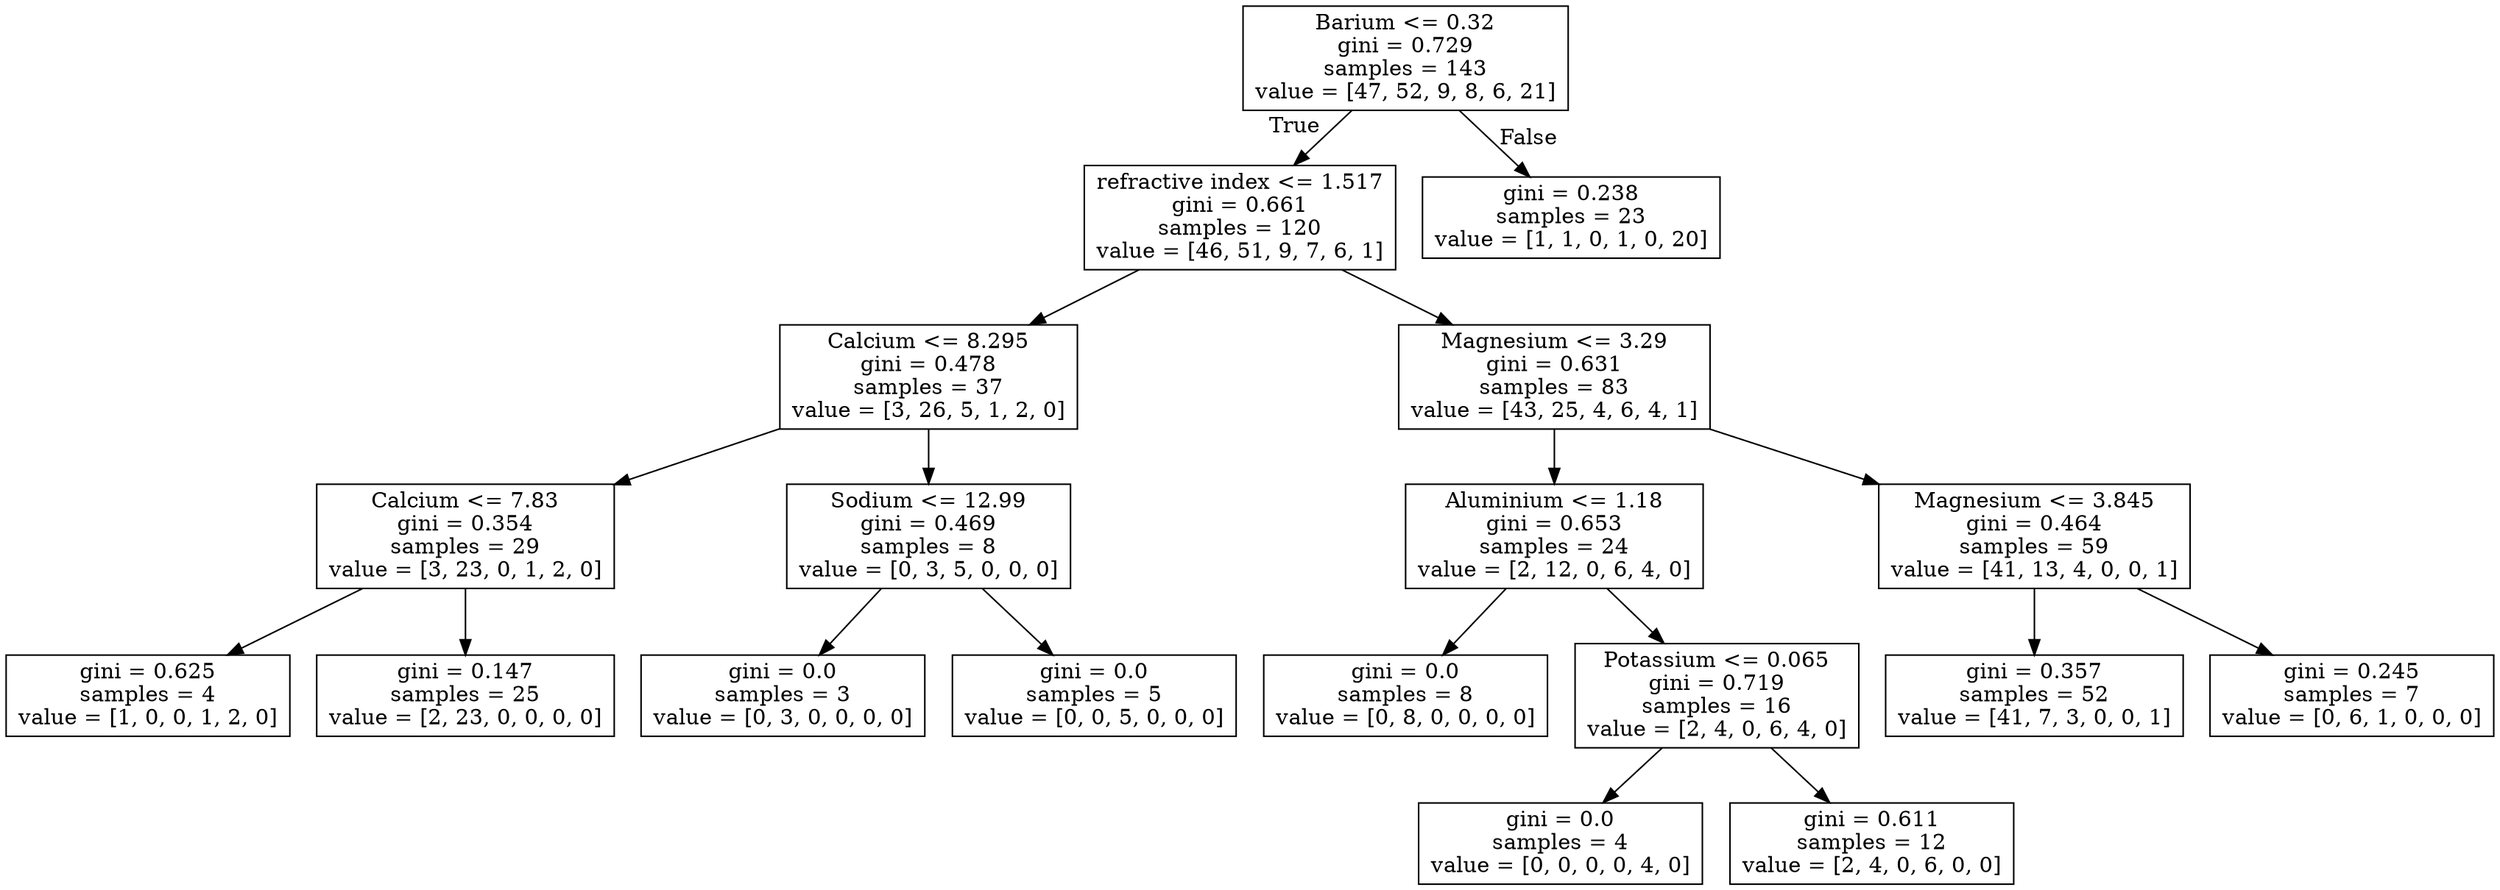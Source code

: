 digraph Tree {
node [shape=box] ;
0 [label="Barium <= 0.32\ngini = 0.729\nsamples = 143\nvalue = [47, 52, 9, 8, 6, 21]"] ;
1 [label="refractive index <= 1.517\ngini = 0.661\nsamples = 120\nvalue = [46, 51, 9, 7, 6, 1]"] ;
0 -> 1 [labeldistance=2.5, labelangle=45, headlabel="True"] ;
2 [label="Calcium <= 8.295\ngini = 0.478\nsamples = 37\nvalue = [3, 26, 5, 1, 2, 0]"] ;
1 -> 2 ;
3 [label="Calcium <= 7.83\ngini = 0.354\nsamples = 29\nvalue = [3, 23, 0, 1, 2, 0]"] ;
2 -> 3 ;
4 [label="gini = 0.625\nsamples = 4\nvalue = [1, 0, 0, 1, 2, 0]"] ;
3 -> 4 ;
5 [label="gini = 0.147\nsamples = 25\nvalue = [2, 23, 0, 0, 0, 0]"] ;
3 -> 5 ;
6 [label="Sodium <= 12.99\ngini = 0.469\nsamples = 8\nvalue = [0, 3, 5, 0, 0, 0]"] ;
2 -> 6 ;
7 [label="gini = 0.0\nsamples = 3\nvalue = [0, 3, 0, 0, 0, 0]"] ;
6 -> 7 ;
8 [label="gini = 0.0\nsamples = 5\nvalue = [0, 0, 5, 0, 0, 0]"] ;
6 -> 8 ;
9 [label="Magnesium <= 3.29\ngini = 0.631\nsamples = 83\nvalue = [43, 25, 4, 6, 4, 1]"] ;
1 -> 9 ;
10 [label="Aluminium <= 1.18\ngini = 0.653\nsamples = 24\nvalue = [2, 12, 0, 6, 4, 0]"] ;
9 -> 10 ;
11 [label="gini = 0.0\nsamples = 8\nvalue = [0, 8, 0, 0, 0, 0]"] ;
10 -> 11 ;
12 [label="Potassium <= 0.065\ngini = 0.719\nsamples = 16\nvalue = [2, 4, 0, 6, 4, 0]"] ;
10 -> 12 ;
13 [label="gini = 0.0\nsamples = 4\nvalue = [0, 0, 0, 0, 4, 0]"] ;
12 -> 13 ;
14 [label="gini = 0.611\nsamples = 12\nvalue = [2, 4, 0, 6, 0, 0]"] ;
12 -> 14 ;
15 [label="Magnesium <= 3.845\ngini = 0.464\nsamples = 59\nvalue = [41, 13, 4, 0, 0, 1]"] ;
9 -> 15 ;
16 [label="gini = 0.357\nsamples = 52\nvalue = [41, 7, 3, 0, 0, 1]"] ;
15 -> 16 ;
17 [label="gini = 0.245\nsamples = 7\nvalue = [0, 6, 1, 0, 0, 0]"] ;
15 -> 17 ;
18 [label="gini = 0.238\nsamples = 23\nvalue = [1, 1, 0, 1, 0, 20]"] ;
0 -> 18 [labeldistance=2.5, labelangle=-45, headlabel="False"] ;
}